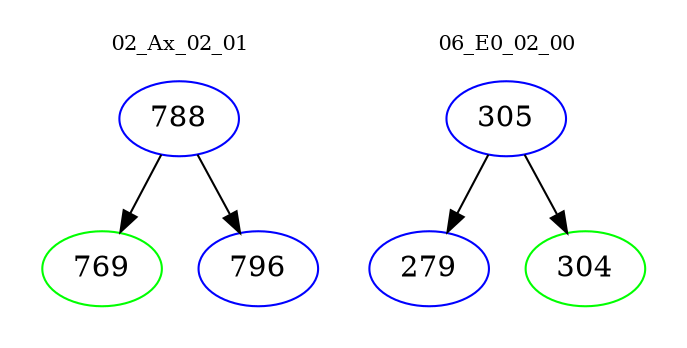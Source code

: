 digraph{
subgraph cluster_0 {
color = white
label = "02_Ax_02_01";
fontsize=10;
T0_788 [label="788", color="blue"]
T0_788 -> T0_769 [color="black"]
T0_769 [label="769", color="green"]
T0_788 -> T0_796 [color="black"]
T0_796 [label="796", color="blue"]
}
subgraph cluster_1 {
color = white
label = "06_E0_02_00";
fontsize=10;
T1_305 [label="305", color="blue"]
T1_305 -> T1_279 [color="black"]
T1_279 [label="279", color="blue"]
T1_305 -> T1_304 [color="black"]
T1_304 [label="304", color="green"]
}
}
